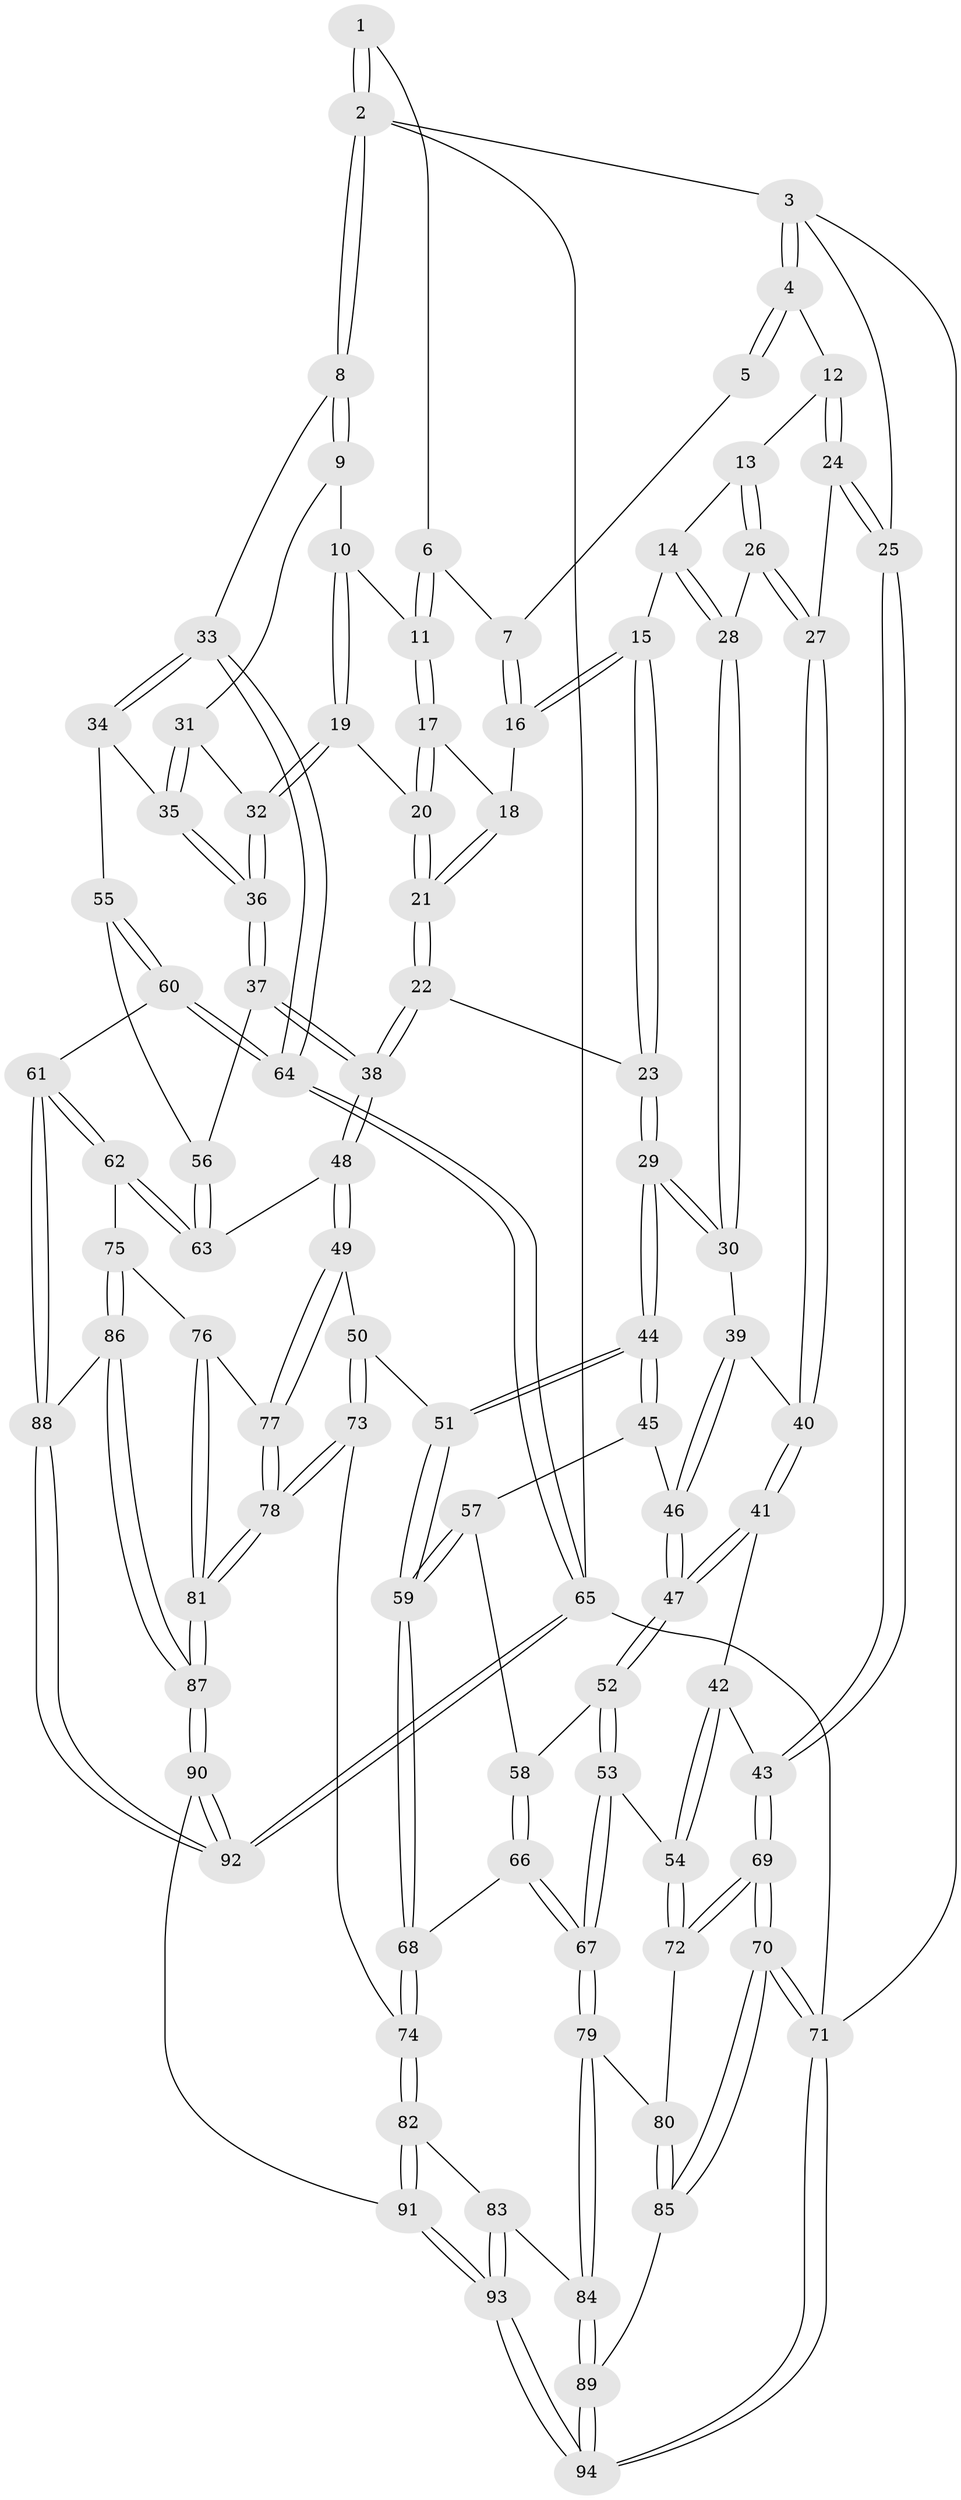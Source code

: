 // Generated by graph-tools (version 1.1) at 2025/02/03/09/25 05:02:20]
// undirected, 94 vertices, 232 edges
graph export_dot {
graph [start="1"]
  node [color=gray90,style=filled];
  1 [pos="+0.762672589475198+0"];
  2 [pos="+1+0"];
  3 [pos="+0+0"];
  4 [pos="+0.21453817831859268+0"];
  5 [pos="+0.7360485871140771+0"];
  6 [pos="+0.7144878344881185+0.0257238417364352"];
  7 [pos="+0.5528520651975508+0.08505970812262778"];
  8 [pos="+1+0.1500716304425687"];
  9 [pos="+0.9138344004303618+0.15865553931042842"];
  10 [pos="+0.7374887924569477+0.11054371977749175"];
  11 [pos="+0.72564971629465+0.07648297630691128"];
  12 [pos="+0.22403324376381129+0"];
  13 [pos="+0.23847314538365402+0"];
  14 [pos="+0.337037910360888+0.02856068607975321"];
  15 [pos="+0.3994695609954914+0.08465113775717727"];
  16 [pos="+0.4931098464642228+0.11660129334432781"];
  17 [pos="+0.5432430858516979+0.15145147442351278"];
  18 [pos="+0.5183850279115951+0.13883237785416783"];
  19 [pos="+0.679393480373604+0.23248726622935315"];
  20 [pos="+0.6620128832625548+0.23216183547018446"];
  21 [pos="+0.5325314038275275+0.3435801734857903"];
  22 [pos="+0.5156237250381462+0.3698384456950252"];
  23 [pos="+0.4370324370573107+0.36731830487278483"];
  24 [pos="+0.11649868744646685+0.250983662446389"];
  25 [pos="+0+0.3702359710001354"];
  26 [pos="+0.22166568046554944+0.31465528725144626"];
  27 [pos="+0.1844911854418954+0.3554985793742696"];
  28 [pos="+0.29867156074978685+0.2886794699211784"];
  29 [pos="+0.423889711484502+0.3759149735011415"];
  30 [pos="+0.3942473224114406+0.3763488468216661"];
  31 [pos="+0.7599110063564674+0.2664120692744078"];
  32 [pos="+0.7006329157994406+0.25690941037177456"];
  33 [pos="+1+0.29117645834838435"];
  34 [pos="+0.968207105788811+0.3888435087989792"];
  35 [pos="+0.9052955325346503+0.3901822183067222"];
  36 [pos="+0.6970991635574816+0.4713529218378038"];
  37 [pos="+0.6829979912388705+0.4870893178132513"];
  38 [pos="+0.6612690564298849+0.5062141560558103"];
  39 [pos="+0.3160164165673293+0.41230122627390575"];
  40 [pos="+0.18162294390428993+0.38557981019585413"];
  41 [pos="+0.13187617528875728+0.4430220506749103"];
  42 [pos="+0.10225123825384387+0.4445657664748319"];
  43 [pos="+0+0.37329471542918996"];
  44 [pos="+0.41831212860365274+0.5608312463130376"];
  45 [pos="+0.32173257894571283+0.5355550089316052"];
  46 [pos="+0.29855475717476426+0.51323067531447"];
  47 [pos="+0.18597814818196332+0.5267494136862397"];
  48 [pos="+0.6496943052010946+0.5623505715906405"];
  49 [pos="+0.6482270897442837+0.56399934157477"];
  50 [pos="+0.5240066575331487+0.5983683845961284"];
  51 [pos="+0.4340691155869192+0.5855593082743923"];
  52 [pos="+0.18651670732103928+0.5642166827657763"];
  53 [pos="+0.10950100954104093+0.6583098851463538"];
  54 [pos="+0.04467667009501133+0.6507979921533523"];
  55 [pos="+0.9067412524409997+0.5504109831751287"];
  56 [pos="+0.8861859237589225+0.5583808724640705"];
  57 [pos="+0.29155327220844796+0.5896230267481657"];
  58 [pos="+0.24834142130901715+0.6195685253065627"];
  59 [pos="+0.38274270390585813+0.6568833287898106"];
  60 [pos="+1+0.7700165002953389"];
  61 [pos="+0.9618241783975094+0.7834760991563813"];
  62 [pos="+0.8669829106649282+0.7472916968886731"];
  63 [pos="+0.7893697259411194+0.6375229010185809"];
  64 [pos="+1+0.7587640201901215"];
  65 [pos="+1+1"];
  66 [pos="+0.2775586200499054+0.7209222824231676"];
  67 [pos="+0.1917008352623202+0.7584422524566911"];
  68 [pos="+0.34583251073224097+0.7300831580806617"];
  69 [pos="+0+0.6901019051784179"];
  70 [pos="+0+0.7981207774243311"];
  71 [pos="+0+1"];
  72 [pos="+0+0.6709752868975648"];
  73 [pos="+0.48503086226399095+0.8270700325440826"];
  74 [pos="+0.4160858061006238+0.8264429460061941"];
  75 [pos="+0.7433637256163763+0.787766037796211"];
  76 [pos="+0.7059591413110965+0.7644829064415284"];
  77 [pos="+0.647153780406698+0.6915493514702268"];
  78 [pos="+0.5239266617370602+0.8417315550064163"];
  79 [pos="+0.17875284479546144+0.7881085239414973"];
  80 [pos="+0.12214317773236472+0.7962900165656567"];
  81 [pos="+0.5663036874663858+0.8888611498843464"];
  82 [pos="+0.40701911249118167+0.8390636035606863"];
  83 [pos="+0.31089484285772084+0.9004422534740342"];
  84 [pos="+0.1953785369800504+0.8881531041780587"];
  85 [pos="+0.03716445442505041+0.8338144543733909"];
  86 [pos="+0.6912698311165869+0.9870397642644955"];
  87 [pos="+0.6538238520732317+1"];
  88 [pos="+0.905814984354443+0.883467258503096"];
  89 [pos="+0.14310560409403028+0.9698745255767829"];
  90 [pos="+0.6337838310590129+1"];
  91 [pos="+0.4170826565576128+1"];
  92 [pos="+1+1"];
  93 [pos="+0.31978669289073874+1"];
  94 [pos="+0.024788337039770396+1"];
  1 -- 2;
  1 -- 2;
  1 -- 6;
  2 -- 3;
  2 -- 8;
  2 -- 8;
  2 -- 65;
  3 -- 4;
  3 -- 4;
  3 -- 25;
  3 -- 71;
  4 -- 5;
  4 -- 5;
  4 -- 12;
  5 -- 7;
  6 -- 7;
  6 -- 11;
  6 -- 11;
  7 -- 16;
  7 -- 16;
  8 -- 9;
  8 -- 9;
  8 -- 33;
  9 -- 10;
  9 -- 31;
  10 -- 11;
  10 -- 19;
  10 -- 19;
  11 -- 17;
  11 -- 17;
  12 -- 13;
  12 -- 24;
  12 -- 24;
  13 -- 14;
  13 -- 26;
  13 -- 26;
  14 -- 15;
  14 -- 28;
  14 -- 28;
  15 -- 16;
  15 -- 16;
  15 -- 23;
  15 -- 23;
  16 -- 18;
  17 -- 18;
  17 -- 20;
  17 -- 20;
  18 -- 21;
  18 -- 21;
  19 -- 20;
  19 -- 32;
  19 -- 32;
  20 -- 21;
  20 -- 21;
  21 -- 22;
  21 -- 22;
  22 -- 23;
  22 -- 38;
  22 -- 38;
  23 -- 29;
  23 -- 29;
  24 -- 25;
  24 -- 25;
  24 -- 27;
  25 -- 43;
  25 -- 43;
  26 -- 27;
  26 -- 27;
  26 -- 28;
  27 -- 40;
  27 -- 40;
  28 -- 30;
  28 -- 30;
  29 -- 30;
  29 -- 30;
  29 -- 44;
  29 -- 44;
  30 -- 39;
  31 -- 32;
  31 -- 35;
  31 -- 35;
  32 -- 36;
  32 -- 36;
  33 -- 34;
  33 -- 34;
  33 -- 64;
  33 -- 64;
  34 -- 35;
  34 -- 55;
  35 -- 36;
  35 -- 36;
  36 -- 37;
  36 -- 37;
  37 -- 38;
  37 -- 38;
  37 -- 56;
  38 -- 48;
  38 -- 48;
  39 -- 40;
  39 -- 46;
  39 -- 46;
  40 -- 41;
  40 -- 41;
  41 -- 42;
  41 -- 47;
  41 -- 47;
  42 -- 43;
  42 -- 54;
  42 -- 54;
  43 -- 69;
  43 -- 69;
  44 -- 45;
  44 -- 45;
  44 -- 51;
  44 -- 51;
  45 -- 46;
  45 -- 57;
  46 -- 47;
  46 -- 47;
  47 -- 52;
  47 -- 52;
  48 -- 49;
  48 -- 49;
  48 -- 63;
  49 -- 50;
  49 -- 77;
  49 -- 77;
  50 -- 51;
  50 -- 73;
  50 -- 73;
  51 -- 59;
  51 -- 59;
  52 -- 53;
  52 -- 53;
  52 -- 58;
  53 -- 54;
  53 -- 67;
  53 -- 67;
  54 -- 72;
  54 -- 72;
  55 -- 56;
  55 -- 60;
  55 -- 60;
  56 -- 63;
  56 -- 63;
  57 -- 58;
  57 -- 59;
  57 -- 59;
  58 -- 66;
  58 -- 66;
  59 -- 68;
  59 -- 68;
  60 -- 61;
  60 -- 64;
  60 -- 64;
  61 -- 62;
  61 -- 62;
  61 -- 88;
  61 -- 88;
  62 -- 63;
  62 -- 63;
  62 -- 75;
  64 -- 65;
  64 -- 65;
  65 -- 92;
  65 -- 92;
  65 -- 71;
  66 -- 67;
  66 -- 67;
  66 -- 68;
  67 -- 79;
  67 -- 79;
  68 -- 74;
  68 -- 74;
  69 -- 70;
  69 -- 70;
  69 -- 72;
  69 -- 72;
  70 -- 71;
  70 -- 71;
  70 -- 85;
  70 -- 85;
  71 -- 94;
  71 -- 94;
  72 -- 80;
  73 -- 74;
  73 -- 78;
  73 -- 78;
  74 -- 82;
  74 -- 82;
  75 -- 76;
  75 -- 86;
  75 -- 86;
  76 -- 77;
  76 -- 81;
  76 -- 81;
  77 -- 78;
  77 -- 78;
  78 -- 81;
  78 -- 81;
  79 -- 80;
  79 -- 84;
  79 -- 84;
  80 -- 85;
  80 -- 85;
  81 -- 87;
  81 -- 87;
  82 -- 83;
  82 -- 91;
  82 -- 91;
  83 -- 84;
  83 -- 93;
  83 -- 93;
  84 -- 89;
  84 -- 89;
  85 -- 89;
  86 -- 87;
  86 -- 87;
  86 -- 88;
  87 -- 90;
  87 -- 90;
  88 -- 92;
  88 -- 92;
  89 -- 94;
  89 -- 94;
  90 -- 91;
  90 -- 92;
  90 -- 92;
  91 -- 93;
  91 -- 93;
  93 -- 94;
  93 -- 94;
}
